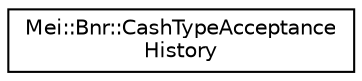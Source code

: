 digraph "Graphical Class Hierarchy"
{
  edge [fontname="Helvetica",fontsize="10",labelfontname="Helvetica",labelfontsize="10"];
  node [fontname="Helvetica",fontsize="10",shape=record];
  rankdir="LR";
  Node1 [label="Mei::Bnr::CashTypeAcceptance\lHistory",height=0.2,width=0.4,color="black", fillcolor="white", style="filled",URL="$a00024.html",tooltip="CashTypeAcceptanceHistory "];
}
